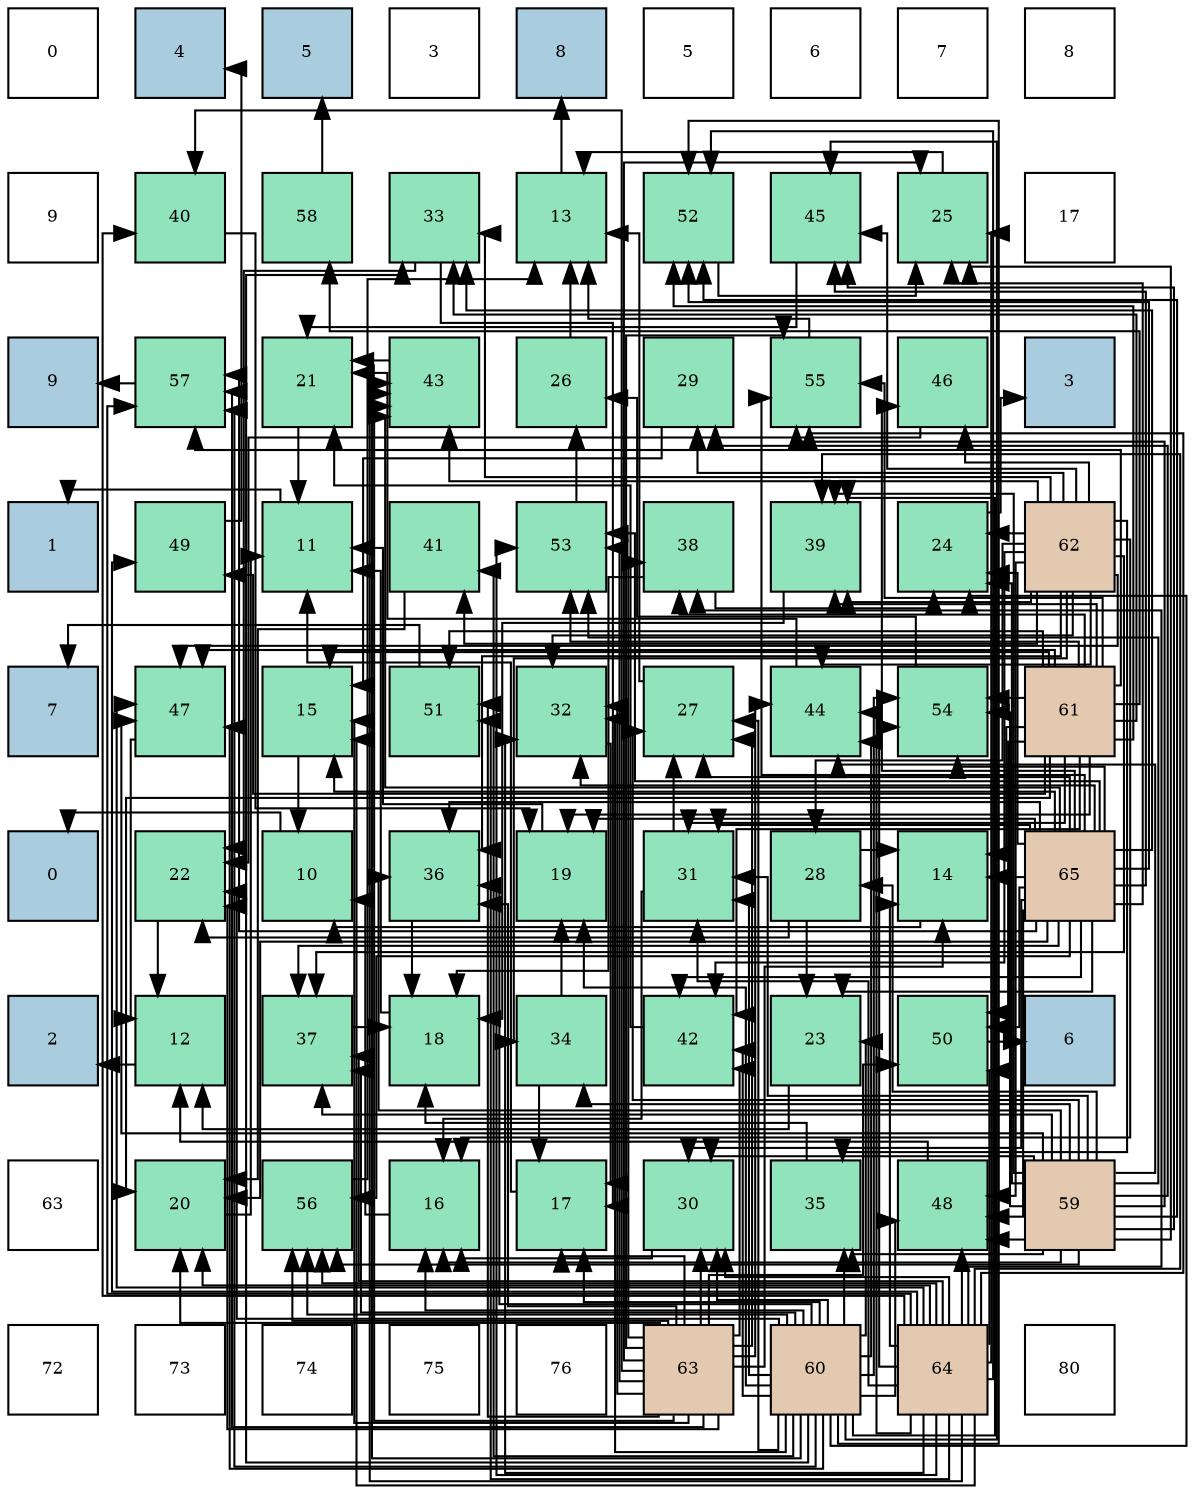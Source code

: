 digraph layout{
 rankdir=TB;
 splines=ortho;
 node [style=filled shape=square fixedsize=true width=0.6];
0[label="0", fontsize=8, fillcolor="#ffffff"];
1[label="4", fontsize=8, fillcolor="#a9ccde"];
2[label="5", fontsize=8, fillcolor="#a9ccde"];
3[label="3", fontsize=8, fillcolor="#ffffff"];
4[label="8", fontsize=8, fillcolor="#a9ccde"];
5[label="5", fontsize=8, fillcolor="#ffffff"];
6[label="6", fontsize=8, fillcolor="#ffffff"];
7[label="7", fontsize=8, fillcolor="#ffffff"];
8[label="8", fontsize=8, fillcolor="#ffffff"];
9[label="9", fontsize=8, fillcolor="#ffffff"];
10[label="40", fontsize=8, fillcolor="#91e3bb"];
11[label="58", fontsize=8, fillcolor="#91e3bb"];
12[label="33", fontsize=8, fillcolor="#91e3bb"];
13[label="13", fontsize=8, fillcolor="#91e3bb"];
14[label="52", fontsize=8, fillcolor="#91e3bb"];
15[label="45", fontsize=8, fillcolor="#91e3bb"];
16[label="25", fontsize=8, fillcolor="#91e3bb"];
17[label="17", fontsize=8, fillcolor="#ffffff"];
18[label="9", fontsize=8, fillcolor="#a9ccde"];
19[label="57", fontsize=8, fillcolor="#91e3bb"];
20[label="21", fontsize=8, fillcolor="#91e3bb"];
21[label="43", fontsize=8, fillcolor="#91e3bb"];
22[label="26", fontsize=8, fillcolor="#91e3bb"];
23[label="29", fontsize=8, fillcolor="#91e3bb"];
24[label="55", fontsize=8, fillcolor="#91e3bb"];
25[label="46", fontsize=8, fillcolor="#91e3bb"];
26[label="3", fontsize=8, fillcolor="#a9ccde"];
27[label="1", fontsize=8, fillcolor="#a9ccde"];
28[label="49", fontsize=8, fillcolor="#91e3bb"];
29[label="11", fontsize=8, fillcolor="#91e3bb"];
30[label="41", fontsize=8, fillcolor="#91e3bb"];
31[label="53", fontsize=8, fillcolor="#91e3bb"];
32[label="38", fontsize=8, fillcolor="#91e3bb"];
33[label="39", fontsize=8, fillcolor="#91e3bb"];
34[label="24", fontsize=8, fillcolor="#91e3bb"];
35[label="62", fontsize=8, fillcolor="#e3c9af"];
36[label="7", fontsize=8, fillcolor="#a9ccde"];
37[label="47", fontsize=8, fillcolor="#91e3bb"];
38[label="15", fontsize=8, fillcolor="#91e3bb"];
39[label="51", fontsize=8, fillcolor="#91e3bb"];
40[label="32", fontsize=8, fillcolor="#91e3bb"];
41[label="27", fontsize=8, fillcolor="#91e3bb"];
42[label="44", fontsize=8, fillcolor="#91e3bb"];
43[label="54", fontsize=8, fillcolor="#91e3bb"];
44[label="61", fontsize=8, fillcolor="#e3c9af"];
45[label="0", fontsize=8, fillcolor="#a9ccde"];
46[label="22", fontsize=8, fillcolor="#91e3bb"];
47[label="10", fontsize=8, fillcolor="#91e3bb"];
48[label="36", fontsize=8, fillcolor="#91e3bb"];
49[label="19", fontsize=8, fillcolor="#91e3bb"];
50[label="31", fontsize=8, fillcolor="#91e3bb"];
51[label="28", fontsize=8, fillcolor="#91e3bb"];
52[label="14", fontsize=8, fillcolor="#91e3bb"];
53[label="65", fontsize=8, fillcolor="#e3c9af"];
54[label="2", fontsize=8, fillcolor="#a9ccde"];
55[label="12", fontsize=8, fillcolor="#91e3bb"];
56[label="37", fontsize=8, fillcolor="#91e3bb"];
57[label="18", fontsize=8, fillcolor="#91e3bb"];
58[label="34", fontsize=8, fillcolor="#91e3bb"];
59[label="42", fontsize=8, fillcolor="#91e3bb"];
60[label="23", fontsize=8, fillcolor="#91e3bb"];
61[label="50", fontsize=8, fillcolor="#91e3bb"];
62[label="6", fontsize=8, fillcolor="#a9ccde"];
63[label="63", fontsize=8, fillcolor="#ffffff"];
64[label="20", fontsize=8, fillcolor="#91e3bb"];
65[label="56", fontsize=8, fillcolor="#91e3bb"];
66[label="16", fontsize=8, fillcolor="#91e3bb"];
67[label="17", fontsize=8, fillcolor="#91e3bb"];
68[label="30", fontsize=8, fillcolor="#91e3bb"];
69[label="35", fontsize=8, fillcolor="#91e3bb"];
70[label="48", fontsize=8, fillcolor="#91e3bb"];
71[label="59", fontsize=8, fillcolor="#e3c9af"];
72[label="72", fontsize=8, fillcolor="#ffffff"];
73[label="73", fontsize=8, fillcolor="#ffffff"];
74[label="74", fontsize=8, fillcolor="#ffffff"];
75[label="75", fontsize=8, fillcolor="#ffffff"];
76[label="76", fontsize=8, fillcolor="#ffffff"];
77[label="63", fontsize=8, fillcolor="#e3c9af"];
78[label="60", fontsize=8, fillcolor="#e3c9af"];
79[label="64", fontsize=8, fillcolor="#e3c9af"];
80[label="80", fontsize=8, fillcolor="#ffffff"];
edge [constraint=false, style=vis];47 -> 45;
29 -> 27;
55 -> 54;
13 -> 4;
52 -> 47;
38 -> 47;
66 -> 47;
67 -> 29;
57 -> 29;
49 -> 29;
64 -> 29;
20 -> 29;
46 -> 55;
60 -> 55;
34 -> 26;
16 -> 13;
22 -> 13;
41 -> 13;
51 -> 52;
51 -> 46;
51 -> 60;
23 -> 38;
68 -> 66;
50 -> 66;
50 -> 41;
40 -> 67;
12 -> 67;
12 -> 46;
58 -> 67;
58 -> 49;
69 -> 57;
48 -> 57;
56 -> 57;
32 -> 57;
32 -> 34;
33 -> 57;
10 -> 49;
30 -> 64;
59 -> 20;
21 -> 20;
42 -> 20;
15 -> 20;
25 -> 46;
37 -> 55;
70 -> 55;
28 -> 1;
61 -> 62;
39 -> 36;
14 -> 16;
31 -> 22;
43 -> 22;
24 -> 13;
65 -> 13;
19 -> 18;
11 -> 2;
71 -> 66;
71 -> 34;
71 -> 16;
71 -> 41;
71 -> 51;
71 -> 23;
71 -> 68;
71 -> 50;
71 -> 58;
71 -> 69;
71 -> 48;
71 -> 56;
71 -> 33;
71 -> 42;
71 -> 15;
71 -> 37;
71 -> 70;
71 -> 14;
71 -> 31;
71 -> 43;
71 -> 24;
71 -> 65;
78 -> 66;
78 -> 67;
78 -> 49;
78 -> 46;
78 -> 60;
78 -> 34;
78 -> 41;
78 -> 68;
78 -> 50;
78 -> 40;
78 -> 12;
78 -> 69;
78 -> 48;
78 -> 56;
78 -> 33;
78 -> 30;
78 -> 59;
78 -> 21;
78 -> 42;
78 -> 15;
78 -> 37;
78 -> 70;
78 -> 14;
78 -> 43;
78 -> 65;
78 -> 19;
44 -> 52;
44 -> 38;
44 -> 49;
44 -> 64;
44 -> 50;
44 -> 12;
44 -> 32;
44 -> 33;
44 -> 59;
44 -> 37;
44 -> 28;
44 -> 61;
44 -> 39;
44 -> 14;
44 -> 31;
44 -> 43;
44 -> 24;
44 -> 19;
44 -> 11;
35 -> 66;
35 -> 34;
35 -> 51;
35 -> 23;
35 -> 40;
35 -> 12;
35 -> 58;
35 -> 69;
35 -> 48;
35 -> 56;
35 -> 33;
35 -> 30;
35 -> 59;
35 -> 21;
35 -> 42;
35 -> 15;
35 -> 25;
35 -> 37;
35 -> 70;
77 -> 52;
77 -> 38;
77 -> 67;
77 -> 64;
77 -> 46;
77 -> 16;
77 -> 41;
77 -> 68;
77 -> 40;
77 -> 48;
77 -> 32;
77 -> 10;
77 -> 59;
77 -> 21;
77 -> 42;
77 -> 61;
77 -> 39;
77 -> 31;
77 -> 24;
77 -> 65;
77 -> 19;
79 -> 52;
79 -> 38;
79 -> 64;
79 -> 16;
79 -> 68;
79 -> 50;
79 -> 40;
79 -> 56;
79 -> 32;
79 -> 33;
79 -> 10;
79 -> 21;
79 -> 42;
79 -> 37;
79 -> 70;
79 -> 28;
79 -> 61;
79 -> 39;
79 -> 14;
79 -> 31;
79 -> 43;
79 -> 24;
79 -> 65;
79 -> 19;
53 -> 52;
53 -> 38;
53 -> 49;
53 -> 64;
53 -> 60;
53 -> 34;
53 -> 16;
53 -> 41;
53 -> 68;
53 -> 50;
53 -> 40;
53 -> 12;
53 -> 48;
53 -> 56;
53 -> 59;
53 -> 21;
53 -> 15;
53 -> 25;
53 -> 70;
53 -> 61;
53 -> 14;
53 -> 31;
53 -> 43;
53 -> 24;
53 -> 65;
53 -> 19;
edge [constraint=true, style=invis];
0 -> 9 -> 18 -> 27 -> 36 -> 45 -> 54 -> 63 -> 72;
1 -> 10 -> 19 -> 28 -> 37 -> 46 -> 55 -> 64 -> 73;
2 -> 11 -> 20 -> 29 -> 38 -> 47 -> 56 -> 65 -> 74;
3 -> 12 -> 21 -> 30 -> 39 -> 48 -> 57 -> 66 -> 75;
4 -> 13 -> 22 -> 31 -> 40 -> 49 -> 58 -> 67 -> 76;
5 -> 14 -> 23 -> 32 -> 41 -> 50 -> 59 -> 68 -> 77;
6 -> 15 -> 24 -> 33 -> 42 -> 51 -> 60 -> 69 -> 78;
7 -> 16 -> 25 -> 34 -> 43 -> 52 -> 61 -> 70 -> 79;
8 -> 17 -> 26 -> 35 -> 44 -> 53 -> 62 -> 71 -> 80;
rank = same {0 -> 1 -> 2 -> 3 -> 4 -> 5 -> 6 -> 7 -> 8};
rank = same {9 -> 10 -> 11 -> 12 -> 13 -> 14 -> 15 -> 16 -> 17};
rank = same {18 -> 19 -> 20 -> 21 -> 22 -> 23 -> 24 -> 25 -> 26};
rank = same {27 -> 28 -> 29 -> 30 -> 31 -> 32 -> 33 -> 34 -> 35};
rank = same {36 -> 37 -> 38 -> 39 -> 40 -> 41 -> 42 -> 43 -> 44};
rank = same {45 -> 46 -> 47 -> 48 -> 49 -> 50 -> 51 -> 52 -> 53};
rank = same {54 -> 55 -> 56 -> 57 -> 58 -> 59 -> 60 -> 61 -> 62};
rank = same {63 -> 64 -> 65 -> 66 -> 67 -> 68 -> 69 -> 70 -> 71};
rank = same {72 -> 73 -> 74 -> 75 -> 76 -> 77 -> 78 -> 79 -> 80};
}